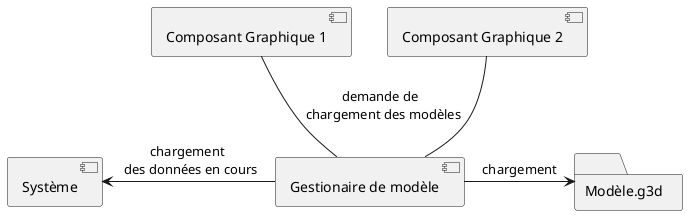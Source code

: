 @startuml

  component "Composant Graphique 1" as compoGraph1
  component "Composant Graphique 2" as compoGraph2

  component "Gestionaire de modèle" as gestio

  component "Système" as systeme

  folder "Modèle.g3d" as modele

  compoGraph1 -down- gestio : demande de \n chargement des modèles
  compoGraph2 -down- gestio

  gestio -> modele : chargement

  systeme <- gestio : chargement \n des données en cours

@enduml